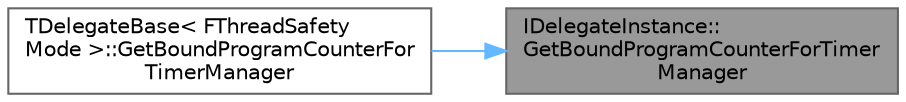 digraph "IDelegateInstance::GetBoundProgramCounterForTimerManager"
{
 // INTERACTIVE_SVG=YES
 // LATEX_PDF_SIZE
  bgcolor="transparent";
  edge [fontname=Helvetica,fontsize=10,labelfontname=Helvetica,labelfontsize=10];
  node [fontname=Helvetica,fontsize=10,shape=box,height=0.2,width=0.4];
  rankdir="RL";
  Node1 [id="Node000001",label="IDelegateInstance::\lGetBoundProgramCounterForTimer\lManager",height=0.2,width=0.4,color="gray40", fillcolor="grey60", style="filled", fontcolor="black",tooltip="Returns the address of the method pointer which can be used to learn the address of the function that..."];
  Node1 -> Node2 [id="edge1_Node000001_Node000002",dir="back",color="steelblue1",style="solid",tooltip=" "];
  Node2 [id="Node000002",label="TDelegateBase\< FThreadSafety\lMode \>::GetBoundProgramCounterFor\lTimerManager",height=0.2,width=0.4,color="grey40", fillcolor="white", style="filled",URL="$d5/d7b/classTDelegateBase.html#ac7cb3ab1dfd44ca2b9c2a18c8d080239",tooltip=" "];
}
